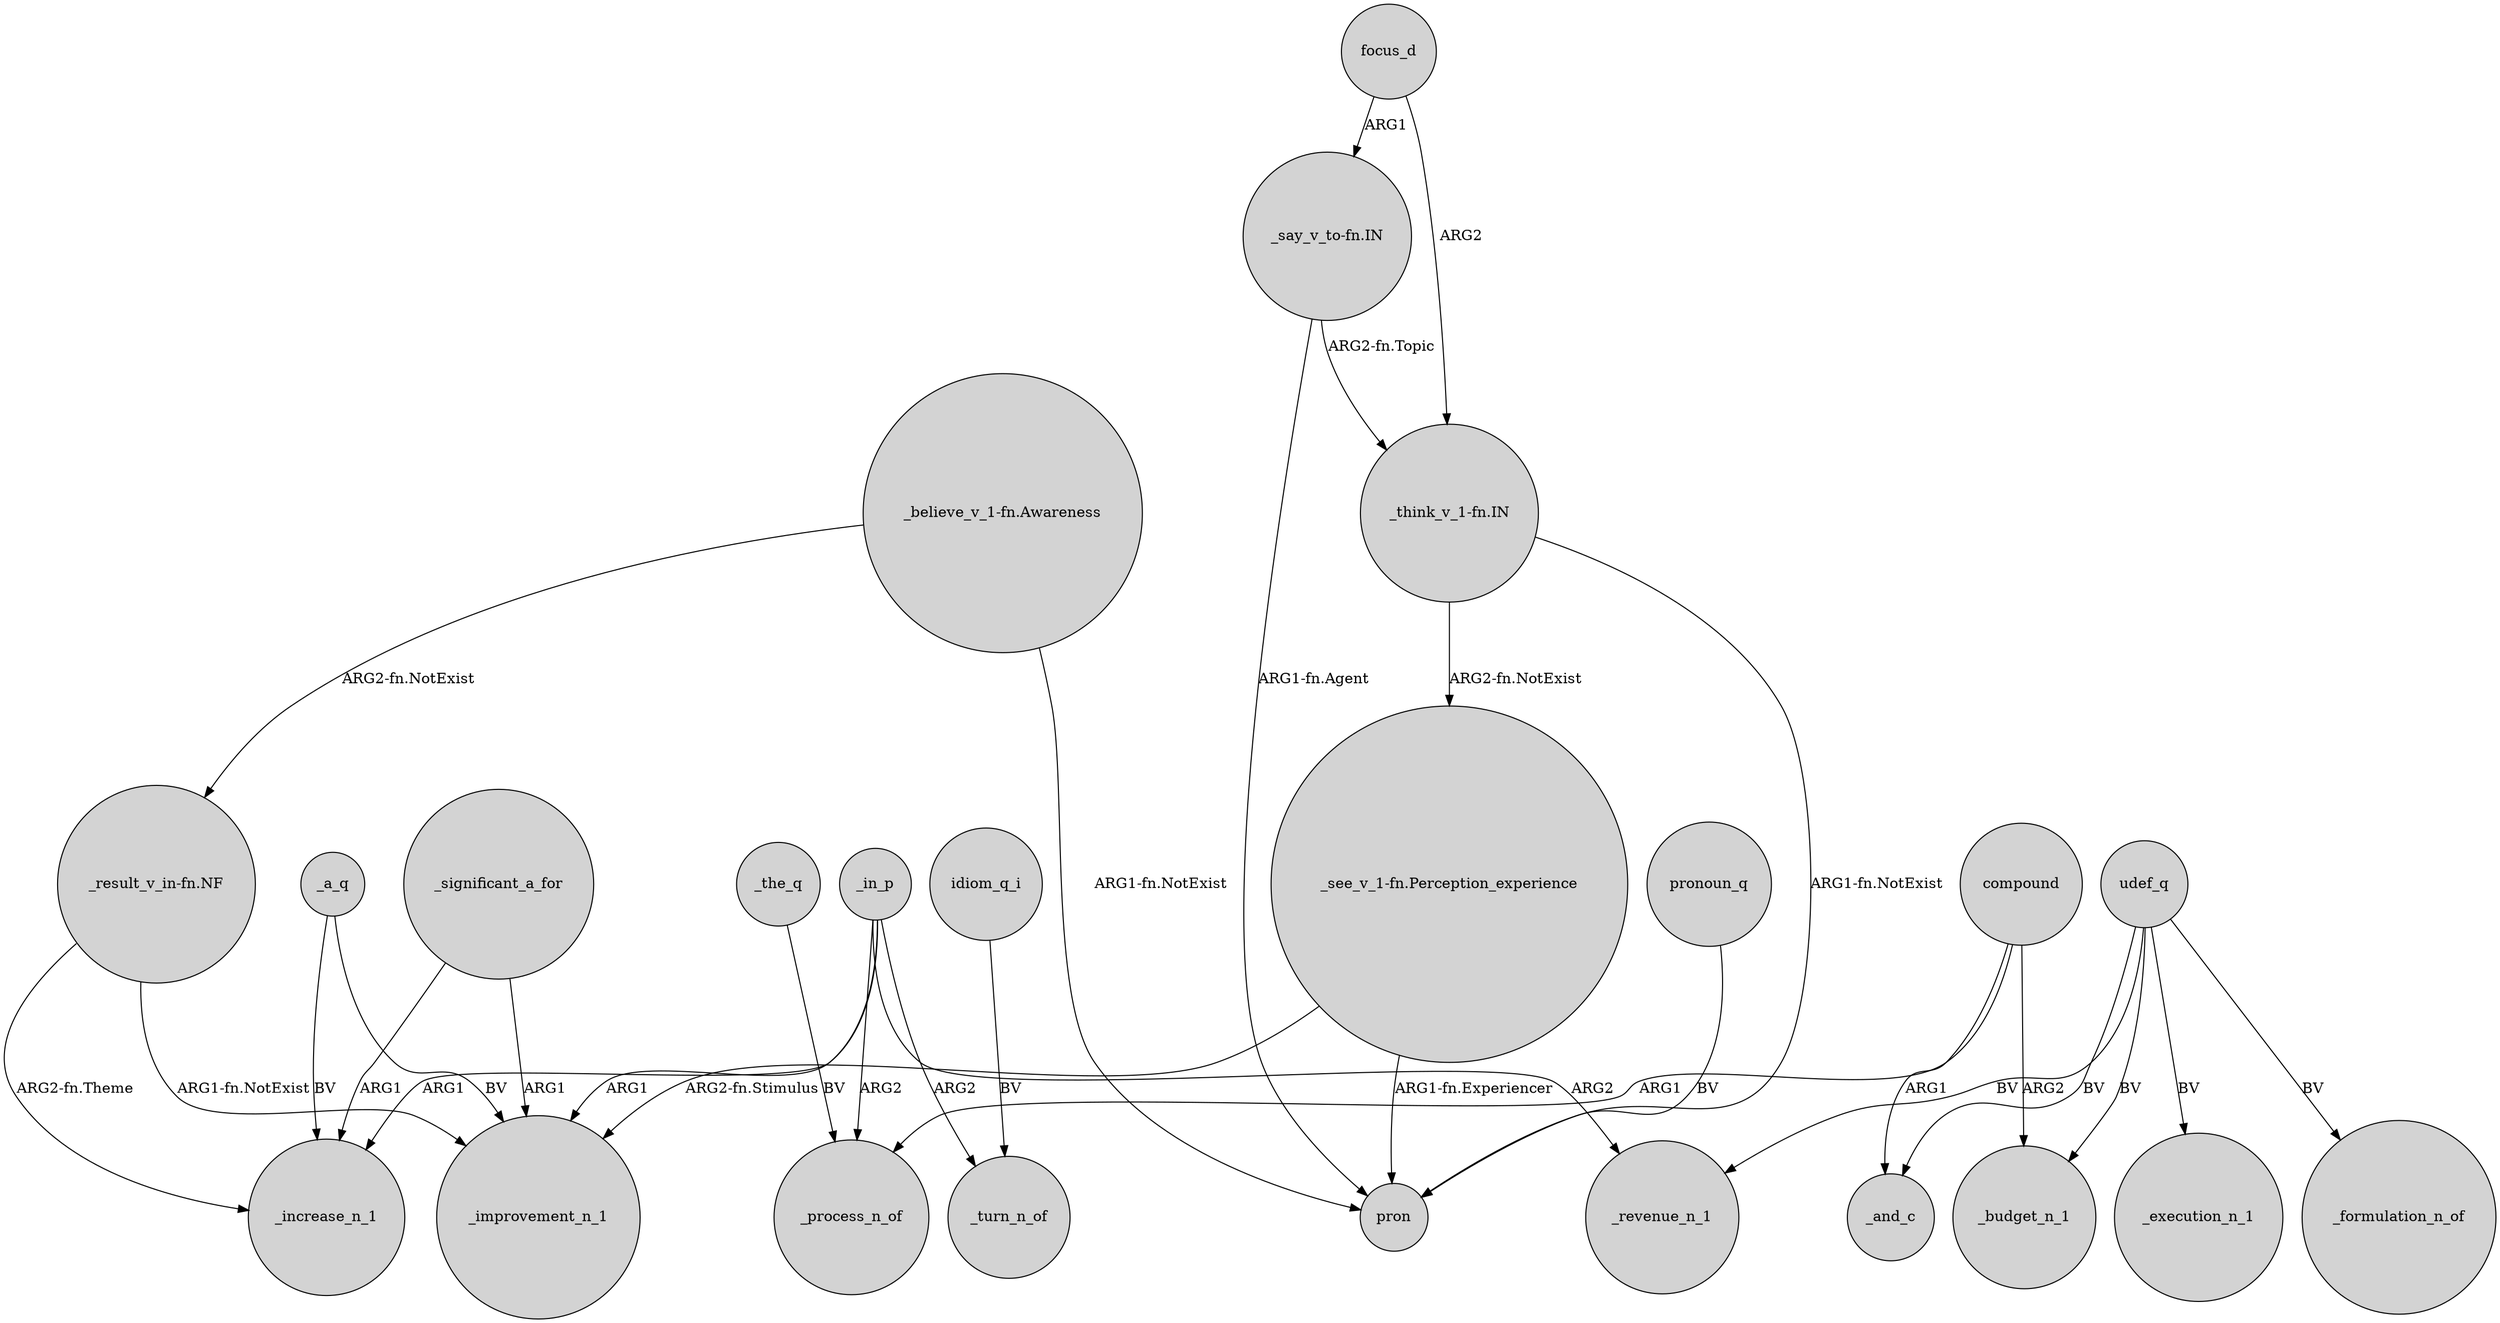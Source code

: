 digraph {
	node [shape=circle style=filled]
	compound -> _process_n_of [label=ARG1]
	_significant_a_for -> _increase_n_1 [label=ARG1]
	"_see_v_1-fn.Perception_experience" -> pron [label="ARG1-fn.Experiencer"]
	_a_q -> _increase_n_1 [label=BV]
	focus_d -> "_think_v_1-fn.IN" [label=ARG2]
	_in_p -> _turn_n_of [label=ARG2]
	"_think_v_1-fn.IN" -> pron [label="ARG1-fn.NotExist"]
	_in_p -> _process_n_of [label=ARG2]
	"_result_v_in-fn.NF" -> _improvement_n_1 [label="ARG1-fn.NotExist"]
	"_think_v_1-fn.IN" -> "_see_v_1-fn.Perception_experience" [label="ARG2-fn.NotExist"]
	"_result_v_in-fn.NF" -> _increase_n_1 [label="ARG2-fn.Theme"]
	"_say_v_to-fn.IN" -> "_think_v_1-fn.IN" [label="ARG2-fn.Topic"]
	compound -> _budget_n_1 [label=ARG2]
	udef_q -> _execution_n_1 [label=BV]
	pronoun_q -> pron [label=BV]
	udef_q -> _revenue_n_1 [label=BV]
	idiom_q_i -> _turn_n_of [label=BV]
	_a_q -> _improvement_n_1 [label=BV]
	compound -> _and_c [label=ARG1]
	_in_p -> _revenue_n_1 [label=ARG2]
	udef_q -> _budget_n_1 [label=BV]
	udef_q -> _formulation_n_of [label=BV]
	"_say_v_to-fn.IN" -> pron [label="ARG1-fn.Agent"]
	"_see_v_1-fn.Perception_experience" -> _improvement_n_1 [label="ARG2-fn.Stimulus"]
	_in_p -> _improvement_n_1 [label=ARG1]
	_significant_a_for -> _improvement_n_1 [label=ARG1]
	"_believe_v_1-fn.Awareness" -> "_result_v_in-fn.NF" [label="ARG2-fn.NotExist"]
	"_believe_v_1-fn.Awareness" -> pron [label="ARG1-fn.NotExist"]
	udef_q -> _and_c [label=BV]
	_in_p -> _increase_n_1 [label=ARG1]
	_the_q -> _process_n_of [label=BV]
	focus_d -> "_say_v_to-fn.IN" [label=ARG1]
}

